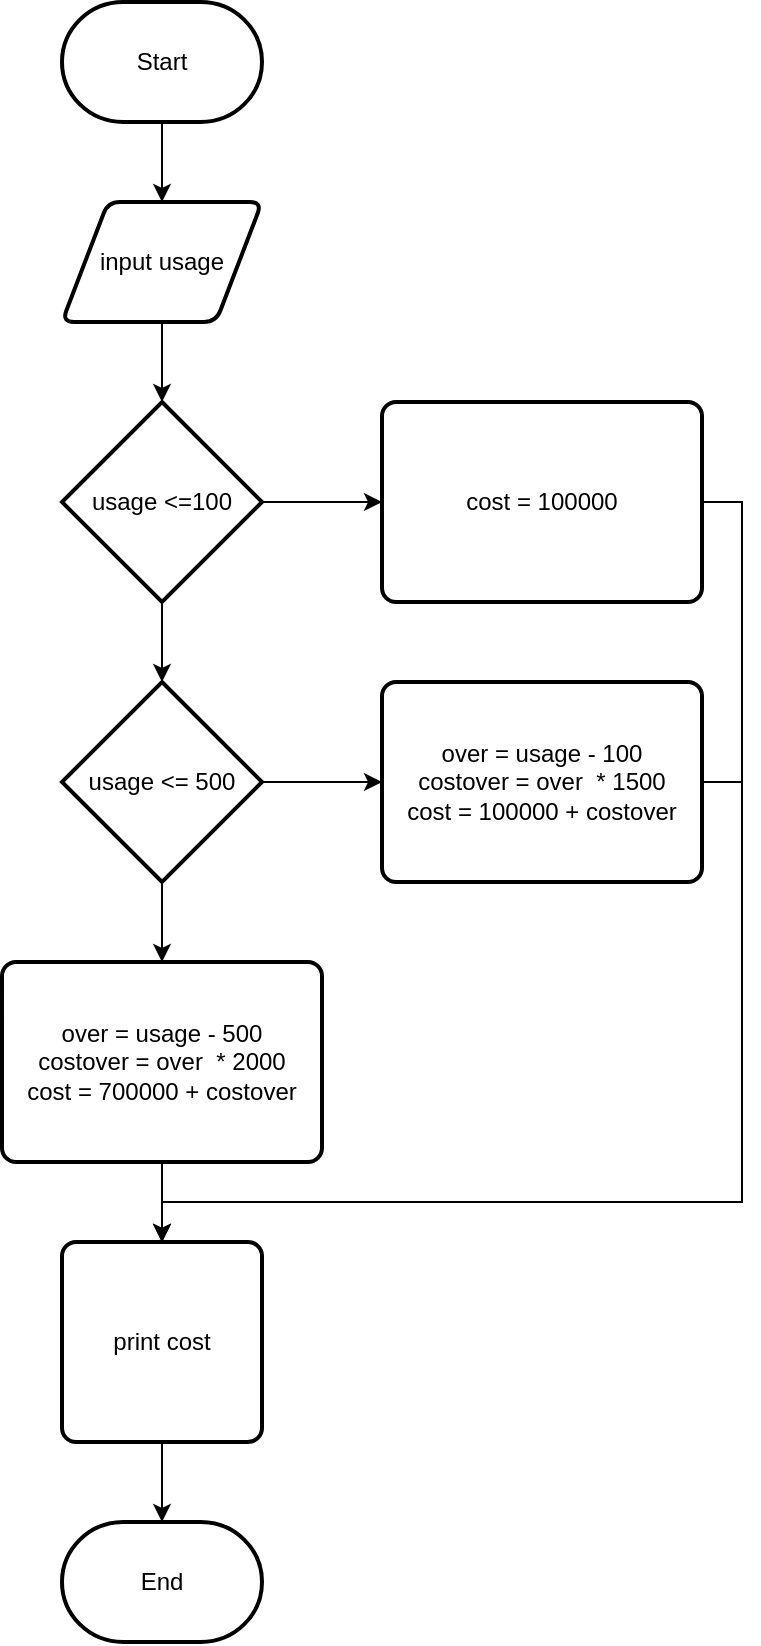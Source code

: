 <mxfile version="21.1.7" type="device">
  <diagram name="Page-1" id="ouGoRrZKIFXiY5FBevvm">
    <mxGraphModel dx="472" dy="773" grid="1" gridSize="10" guides="1" tooltips="1" connect="1" arrows="1" fold="1" page="1" pageScale="1" pageWidth="1200" pageHeight="1600" math="0" shadow="0">
      <root>
        <mxCell id="0" />
        <mxCell id="1" parent="0" />
        <mxCell id="7crBcXez3-mvjsUjkpZY-16" value="" style="edgeStyle=orthogonalEdgeStyle;rounded=0;orthogonalLoop=1;jettySize=auto;html=1;" edge="1" parent="1" source="7crBcXez3-mvjsUjkpZY-1" target="7crBcXez3-mvjsUjkpZY-2">
          <mxGeometry relative="1" as="geometry" />
        </mxCell>
        <mxCell id="7crBcXez3-mvjsUjkpZY-1" value="Start" style="strokeWidth=2;html=1;shape=mxgraph.flowchart.terminator;whiteSpace=wrap;" vertex="1" parent="1">
          <mxGeometry x="550" y="40" width="100" height="60" as="geometry" />
        </mxCell>
        <mxCell id="7crBcXez3-mvjsUjkpZY-17" value="" style="edgeStyle=orthogonalEdgeStyle;rounded=0;orthogonalLoop=1;jettySize=auto;html=1;" edge="1" parent="1" source="7crBcXez3-mvjsUjkpZY-2" target="7crBcXez3-mvjsUjkpZY-3">
          <mxGeometry relative="1" as="geometry" />
        </mxCell>
        <mxCell id="7crBcXez3-mvjsUjkpZY-2" value="input usage" style="shape=parallelogram;html=1;strokeWidth=2;perimeter=parallelogramPerimeter;whiteSpace=wrap;rounded=1;arcSize=12;size=0.23;" vertex="1" parent="1">
          <mxGeometry x="550" y="140" width="100" height="60" as="geometry" />
        </mxCell>
        <mxCell id="7crBcXez3-mvjsUjkpZY-7" value="" style="edgeStyle=orthogonalEdgeStyle;rounded=0;orthogonalLoop=1;jettySize=auto;html=1;" edge="1" parent="1" source="7crBcXez3-mvjsUjkpZY-3" target="7crBcXez3-mvjsUjkpZY-6">
          <mxGeometry relative="1" as="geometry" />
        </mxCell>
        <mxCell id="7crBcXez3-mvjsUjkpZY-18" value="" style="edgeStyle=orthogonalEdgeStyle;rounded=0;orthogonalLoop=1;jettySize=auto;html=1;" edge="1" parent="1" source="7crBcXez3-mvjsUjkpZY-3" target="7crBcXez3-mvjsUjkpZY-8">
          <mxGeometry relative="1" as="geometry" />
        </mxCell>
        <mxCell id="7crBcXez3-mvjsUjkpZY-3" value="usage &amp;lt;=100" style="strokeWidth=2;html=1;shape=mxgraph.flowchart.decision;whiteSpace=wrap;" vertex="1" parent="1">
          <mxGeometry x="550" y="240" width="100" height="100" as="geometry" />
        </mxCell>
        <mxCell id="7crBcXez3-mvjsUjkpZY-15" style="edgeStyle=orthogonalEdgeStyle;rounded=0;orthogonalLoop=1;jettySize=auto;html=1;exitX=1;exitY=0.5;exitDx=0;exitDy=0;entryX=0.5;entryY=0;entryDx=0;entryDy=0;" edge="1" parent="1" source="7crBcXez3-mvjsUjkpZY-6" target="7crBcXez3-mvjsUjkpZY-12">
          <mxGeometry relative="1" as="geometry">
            <Array as="points">
              <mxPoint x="890" y="290" />
              <mxPoint x="890" y="640" />
              <mxPoint x="600" y="640" />
            </Array>
          </mxGeometry>
        </mxCell>
        <mxCell id="7crBcXez3-mvjsUjkpZY-6" value="cost = 100000" style="rounded=1;whiteSpace=wrap;html=1;absoluteArcSize=1;arcSize=14;strokeWidth=2;" vertex="1" parent="1">
          <mxGeometry x="710" y="240" width="160" height="100" as="geometry" />
        </mxCell>
        <mxCell id="7crBcXez3-mvjsUjkpZY-10" value="" style="edgeStyle=orthogonalEdgeStyle;rounded=0;orthogonalLoop=1;jettySize=auto;html=1;" edge="1" parent="1" source="7crBcXez3-mvjsUjkpZY-8" target="7crBcXez3-mvjsUjkpZY-9">
          <mxGeometry relative="1" as="geometry" />
        </mxCell>
        <mxCell id="7crBcXez3-mvjsUjkpZY-19" value="" style="edgeStyle=orthogonalEdgeStyle;rounded=0;orthogonalLoop=1;jettySize=auto;html=1;" edge="1" parent="1" source="7crBcXez3-mvjsUjkpZY-8" target="7crBcXez3-mvjsUjkpZY-11">
          <mxGeometry relative="1" as="geometry" />
        </mxCell>
        <mxCell id="7crBcXez3-mvjsUjkpZY-8" value="usage &amp;lt;= 500" style="strokeWidth=2;html=1;shape=mxgraph.flowchart.decision;whiteSpace=wrap;" vertex="1" parent="1">
          <mxGeometry x="550" y="380" width="100" height="100" as="geometry" />
        </mxCell>
        <mxCell id="7crBcXez3-mvjsUjkpZY-14" style="edgeStyle=orthogonalEdgeStyle;rounded=0;orthogonalLoop=1;jettySize=auto;html=1;exitX=1;exitY=0.5;exitDx=0;exitDy=0;entryX=0.5;entryY=0;entryDx=0;entryDy=0;" edge="1" parent="1" source="7crBcXez3-mvjsUjkpZY-9" target="7crBcXez3-mvjsUjkpZY-12">
          <mxGeometry relative="1" as="geometry">
            <Array as="points">
              <mxPoint x="890" y="430" />
              <mxPoint x="890" y="640" />
              <mxPoint x="600" y="640" />
            </Array>
          </mxGeometry>
        </mxCell>
        <mxCell id="7crBcXez3-mvjsUjkpZY-9" value="&lt;div&gt;over = usage - 100&lt;/div&gt;&lt;div&gt;costover = over&amp;nbsp; * 1500&lt;/div&gt;&lt;div&gt;cost = 100000 + costover&lt;br&gt;&lt;/div&gt;" style="rounded=1;whiteSpace=wrap;html=1;absoluteArcSize=1;arcSize=14;strokeWidth=2;" vertex="1" parent="1">
          <mxGeometry x="710" y="380" width="160" height="100" as="geometry" />
        </mxCell>
        <mxCell id="7crBcXez3-mvjsUjkpZY-13" value="" style="edgeStyle=orthogonalEdgeStyle;rounded=0;orthogonalLoop=1;jettySize=auto;html=1;" edge="1" parent="1" source="7crBcXez3-mvjsUjkpZY-11" target="7crBcXez3-mvjsUjkpZY-12">
          <mxGeometry relative="1" as="geometry" />
        </mxCell>
        <mxCell id="7crBcXez3-mvjsUjkpZY-11" value="&lt;div&gt;over = usage - 500&lt;/div&gt;&lt;div&gt;costover = over&amp;nbsp; * 2000&lt;/div&gt;&lt;div&gt;cost = 700000 + costover&lt;br&gt;&lt;/div&gt;" style="rounded=1;whiteSpace=wrap;html=1;absoluteArcSize=1;arcSize=14;strokeWidth=2;" vertex="1" parent="1">
          <mxGeometry x="520" y="520" width="160" height="100" as="geometry" />
        </mxCell>
        <mxCell id="7crBcXez3-mvjsUjkpZY-21" value="" style="edgeStyle=orthogonalEdgeStyle;rounded=0;orthogonalLoop=1;jettySize=auto;html=1;" edge="1" parent="1" source="7crBcXez3-mvjsUjkpZY-12" target="7crBcXez3-mvjsUjkpZY-20">
          <mxGeometry relative="1" as="geometry" />
        </mxCell>
        <mxCell id="7crBcXez3-mvjsUjkpZY-12" value="print cost" style="rounded=1;whiteSpace=wrap;html=1;absoluteArcSize=1;arcSize=14;strokeWidth=2;" vertex="1" parent="1">
          <mxGeometry x="550" y="660" width="100" height="100" as="geometry" />
        </mxCell>
        <mxCell id="7crBcXez3-mvjsUjkpZY-20" value="End" style="strokeWidth=2;html=1;shape=mxgraph.flowchart.terminator;whiteSpace=wrap;" vertex="1" parent="1">
          <mxGeometry x="550" y="800" width="100" height="60" as="geometry" />
        </mxCell>
      </root>
    </mxGraphModel>
  </diagram>
</mxfile>
